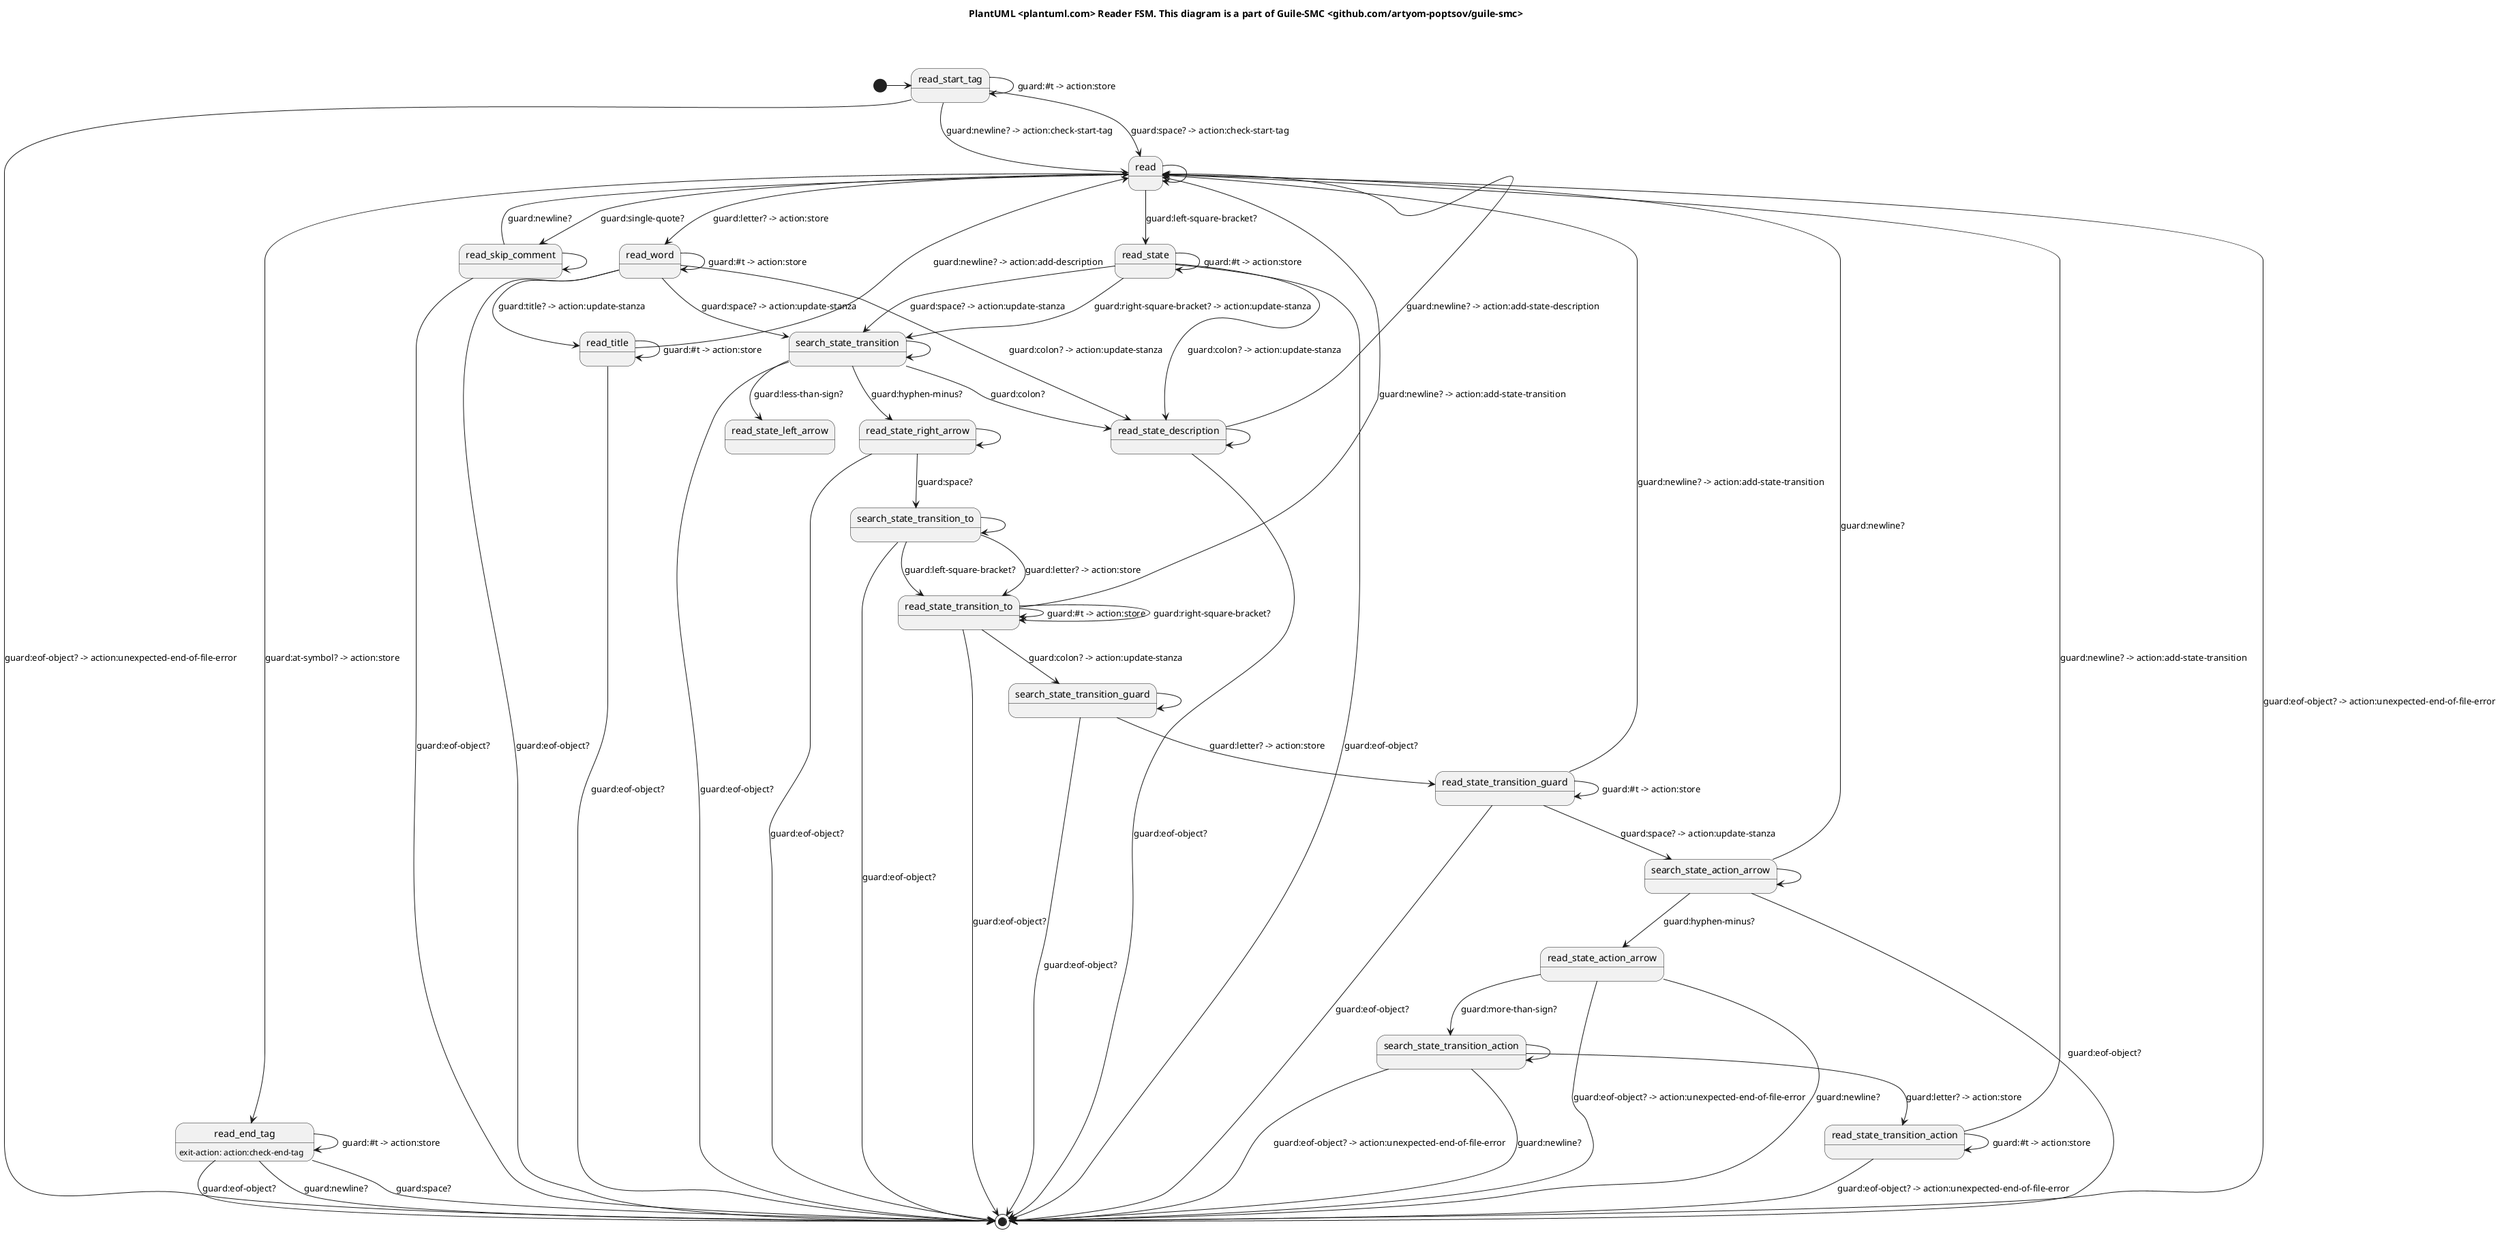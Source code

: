 @startuml
title PlantUML <plantuml.com> Reader FSM. This diagram is a part of Guile-SMC <github.com/artyom-poptsov/guile-smc>

' Entry point
[*] -> read_start_tag

' Reading 
read_start_tag --> [*]: guard:eof-object? -> action:unexpected-end-of-file-error
read_start_tag --> read: guard:space? -> action:check-start-tag
read_start_tag --> read: guard:newline? -> action:check-start-tag
read_start_tag -> read_start_tag: guard:#t -> action:store

' Main FSM reading state
read -> [*]: guard:eof-object? -> action:unexpected-end-of-file-error
read --> read_end_tag: guard:at-symbol? -> action:store
read --> read_skip_comment: guard:single-quote?
read --> read_state: guard:left-square-bracket?
read --> read_word: guard:letter? -> action:store
read -> read

' Read 
' TODO: Add end tag check.
read_end_tag: exit-action: action:check-end-tag
read_end_tag --> [*]: guard:eof-object?
read_end_tag --> [*]: guard:newline?
read_end_tag --> [*]: guard:space?
read_end_tag ->  read_end_tag: guard:#t -> action:store

' Skipping comments
read_skip_comment --> [*]: guard:eof-object?
read_skip_comment --> read: guard:newline?
read_skip_comment ->  read_skip_comment

read_word --> [*]: guard:eof-object?
read_word --> read_title: guard:title? -> action:update-stanza
read_word --> search_state_transition: guard:space? -> action:update-stanza
read_word --> read_state_description: guard:colon? -> action:update-stanza
read_word -> read_word: guard:#t -> action:store

read_title --> [*]: guard:eof-object?
read_title --> read: guard:newline? -> action:add-description
read_title -> read_title: guard:#t -> action:store

' Reading state name
read_state --> [*]: guard:eof-object?
read_state --> search_state_transition: guard:right-square-bracket? -> action:update-stanza
read_state --> search_state_transition: guard:space? -> action:update-stanza
read_state --> read_state_description: guard:colon? -> action:update-stanza
read_state -> read_state: guard:#t -> action:store

' Reading state transition
search_state_transition --> [*]: guard:eof-object?
search_state_transition --> read_state_description: guard:colon?
search_state_transition --> read_state_right_arrow: guard:hyphen-minus?
search_state_transition --> read_state_left_arrow: guard:less-than-sign?
search_state_transition ->  search_state_transition

' Reading state description
read_state_description --> [*]: guard:eof-object?
read_state_description --> read: guard:newline? -> action:add-state-description
read_state_description ->  read_state_description

read_state_right_arrow --> [*]: guard:eof-object?
read_state_right_arrow --> search_state_transition_to: guard:space?
read_state_right_arrow -> read_state_right_arrow

search_state_transition_to --> [*]: guard:eof-object?
search_state_transition_to --> read_state_transition_to: guard:letter? -> action:store
search_state_transition_to --> read_state_transition_to: guard:left-square-bracket?
search_state_transition_to -> search_state_transition_to

read_state_transition_to --> [*]: guard:eof-object?
read_state_transition_to --> read_state_transition_to: guard:right-square-bracket?
read_state_transition_to --> search_state_transition_guard: guard:colon? -> action:update-stanza
read_state_transition_to --> read: guard:newline? -> action:add-state-transition
read_state_transition_to -> read_state_transition_to: guard:#t -> action:store

search_state_transition_guard --> [*]: guard:eof-object?
search_state_transition_guard --> read_state_transition_guard: guard:letter? -> action:store
search_state_transition_guard -> search_state_transition_guard

read_state_transition_guard --> [*]: guard:eof-object?
read_state_transition_guard --> search_state_action_arrow: guard:space? -> action:update-stanza
read_state_transition_guard --> read: guard:newline? -> action:add-state-transition
read_state_transition_guard -> read_state_transition_guard: guard:#t -> action:store

search_state_action_arrow --> [*]: guard:eof-object?
search_state_action_arrow --> read: guard:newline?
search_state_action_arrow --> read_state_action_arrow: guard:hyphen-minus?
search_state_action_arrow -> search_state_action_arrow

read_state_action_arrow --> [*]: guard:eof-object? -> action:unexpected-end-of-file-error
read_state_action_arrow --> [*]: guard:newline?
read_state_action_arrow --> search_state_transition_action: guard:more-than-sign?

search_state_transition_action --> [*]: guard:eof-object? -> action:unexpected-end-of-file-error
search_state_transition_action --> read_state_transition_action: guard:letter? -> action:store
search_state_transition_action --> [*]: guard:newline?
search_state_transition_action -> search_state_transition_action

read_state_transition_action --> [*]: guard:eof-object? -> action:unexpected-end-of-file-error
read_state_transition_action --> read: guard:newline? -> action:add-state-transition
read_state_transition_action -> read_state_transition_action: guard:#t -> action:store
@enduml